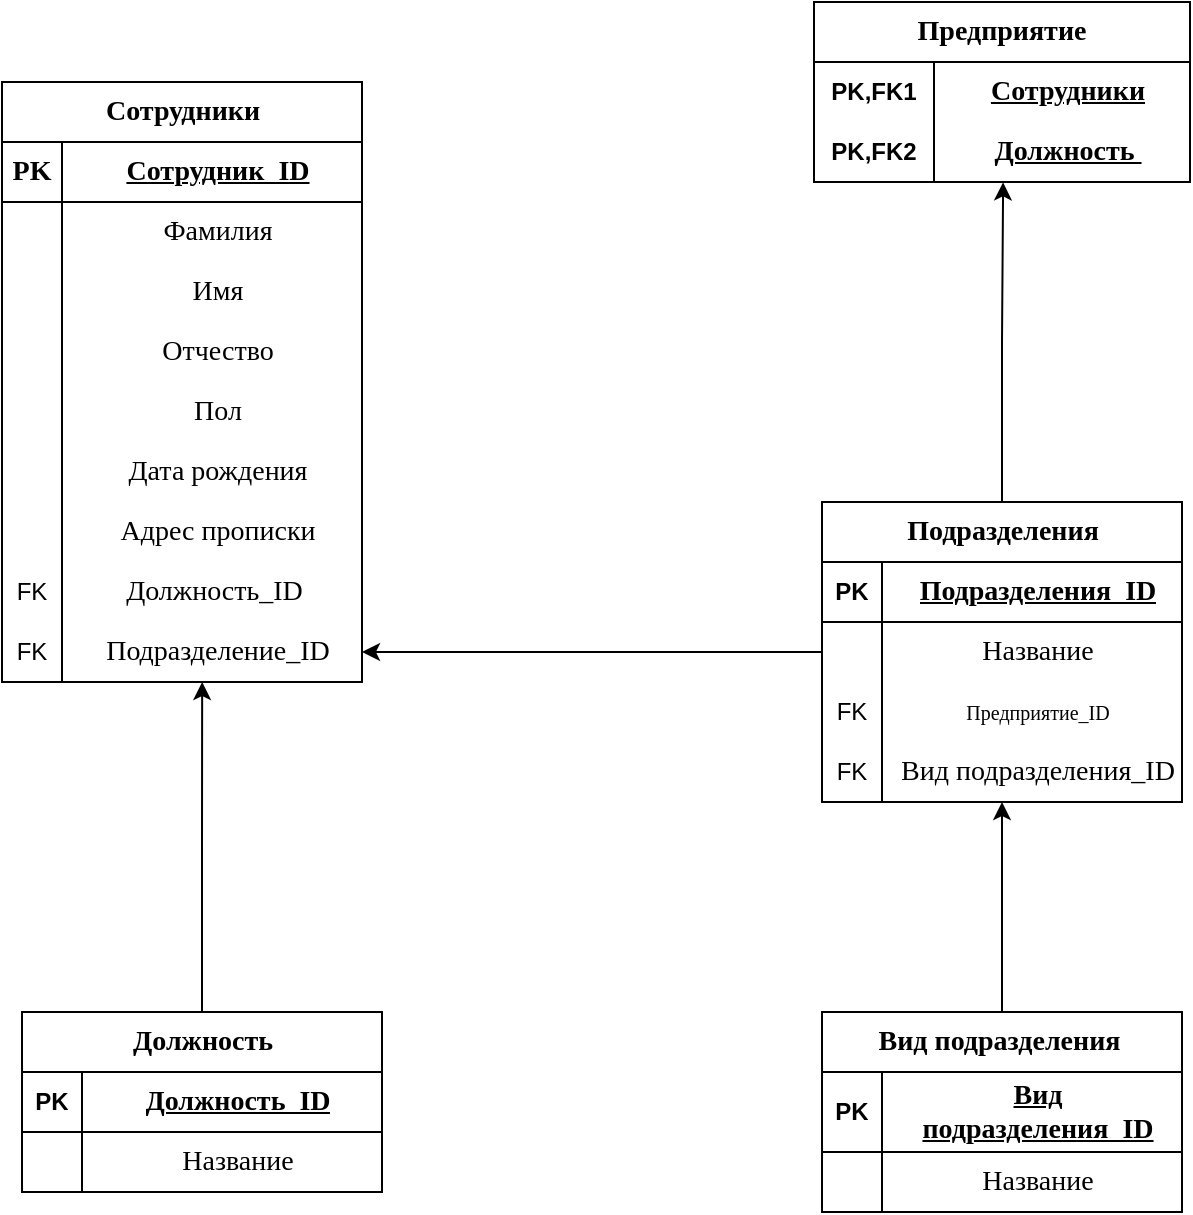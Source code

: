 <mxfile version="21.1.6" type="github">
  <diagram id="C5RBs43oDa-KdzZeNtuy" name="Page-1">
    <mxGraphModel dx="1247" dy="692" grid="1" gridSize="10" guides="1" tooltips="1" connect="1" arrows="1" fold="1" page="1" pageScale="1" pageWidth="827" pageHeight="1169" math="0" shadow="0">
      <root>
        <mxCell id="WIyWlLk6GJQsqaUBKTNV-0" />
        <mxCell id="WIyWlLk6GJQsqaUBKTNV-1" parent="WIyWlLk6GJQsqaUBKTNV-0" />
        <object label="&lt;font style=&quot;font-size: 14px;&quot; face=&quot;Times New Roman&quot;&gt;Сотрудники&lt;/font&gt;" id="IDUnnM78CT6pr3FZObke-13">
          <mxCell style="shape=table;startSize=30;container=1;collapsible=1;childLayout=tableLayout;fixedRows=1;rowLines=0;fontStyle=1;align=center;resizeLast=1;html=1;" vertex="1" parent="WIyWlLk6GJQsqaUBKTNV-1">
            <mxGeometry y="230" width="180" height="300" as="geometry">
              <mxRectangle width="120" height="30" as="alternateBounds" />
            </mxGeometry>
          </mxCell>
        </object>
        <mxCell id="IDUnnM78CT6pr3FZObke-14" value="" style="shape=tableRow;horizontal=0;startSize=0;swimlaneHead=0;swimlaneBody=0;fillColor=none;collapsible=0;dropTarget=0;points=[[0,0.5],[1,0.5]];portConstraint=eastwest;top=0;left=0;right=0;bottom=1;" vertex="1" parent="IDUnnM78CT6pr3FZObke-13">
          <mxGeometry y="30" width="180" height="30" as="geometry" />
        </mxCell>
        <mxCell id="IDUnnM78CT6pr3FZObke-15" value="&lt;font style=&quot;font-size: 14px;&quot; face=&quot;Times New Roman&quot;&gt;PK&lt;/font&gt;" style="shape=partialRectangle;connectable=0;fillColor=none;top=0;left=0;bottom=0;right=0;fontStyle=1;overflow=hidden;whiteSpace=wrap;html=1;" vertex="1" parent="IDUnnM78CT6pr3FZObke-14">
          <mxGeometry width="30" height="30" as="geometry">
            <mxRectangle width="30" height="30" as="alternateBounds" />
          </mxGeometry>
        </mxCell>
        <mxCell id="IDUnnM78CT6pr3FZObke-16" value="&lt;font style=&quot;font-size: 14px;&quot; face=&quot;Times New Roman&quot;&gt;Сотрудник_ID&lt;/font&gt;" style="shape=partialRectangle;connectable=0;fillColor=none;top=0;left=0;bottom=0;right=0;align=center;spacingLeft=6;fontStyle=5;overflow=hidden;whiteSpace=wrap;html=1;" vertex="1" parent="IDUnnM78CT6pr3FZObke-14">
          <mxGeometry x="30" width="150" height="30" as="geometry">
            <mxRectangle width="150" height="30" as="alternateBounds" />
          </mxGeometry>
        </mxCell>
        <mxCell id="IDUnnM78CT6pr3FZObke-17" value="" style="shape=tableRow;horizontal=0;startSize=0;swimlaneHead=0;swimlaneBody=0;fillColor=none;collapsible=0;dropTarget=0;points=[[0,0.5],[1,0.5]];portConstraint=eastwest;top=0;left=0;right=0;bottom=0;" vertex="1" parent="IDUnnM78CT6pr3FZObke-13">
          <mxGeometry y="60" width="180" height="30" as="geometry" />
        </mxCell>
        <mxCell id="IDUnnM78CT6pr3FZObke-18" value="" style="shape=partialRectangle;connectable=0;fillColor=none;top=0;left=0;bottom=0;right=0;editable=1;overflow=hidden;whiteSpace=wrap;html=1;" vertex="1" parent="IDUnnM78CT6pr3FZObke-17">
          <mxGeometry width="30" height="30" as="geometry">
            <mxRectangle width="30" height="30" as="alternateBounds" />
          </mxGeometry>
        </mxCell>
        <mxCell id="IDUnnM78CT6pr3FZObke-19" value="&lt;div style=&quot;&quot;&gt;&lt;font face=&quot;Times New Roman&quot;&gt;&lt;span style=&quot;font-size: 14px; background-color: initial;&quot;&gt;Фамилия&lt;/span&gt;&lt;/font&gt;&lt;/div&gt;" style="shape=partialRectangle;connectable=0;fillColor=none;top=0;left=0;bottom=0;right=0;align=center;spacingLeft=6;overflow=hidden;whiteSpace=wrap;html=1;" vertex="1" parent="IDUnnM78CT6pr3FZObke-17">
          <mxGeometry x="30" width="150" height="30" as="geometry">
            <mxRectangle width="150" height="30" as="alternateBounds" />
          </mxGeometry>
        </mxCell>
        <mxCell id="IDUnnM78CT6pr3FZObke-20" value="" style="shape=tableRow;horizontal=0;startSize=0;swimlaneHead=0;swimlaneBody=0;fillColor=none;collapsible=0;dropTarget=0;points=[[0,0.5],[1,0.5]];portConstraint=eastwest;top=0;left=0;right=0;bottom=0;" vertex="1" parent="IDUnnM78CT6pr3FZObke-13">
          <mxGeometry y="90" width="180" height="30" as="geometry" />
        </mxCell>
        <mxCell id="IDUnnM78CT6pr3FZObke-21" value="" style="shape=partialRectangle;connectable=0;fillColor=none;top=0;left=0;bottom=0;right=0;editable=1;overflow=hidden;whiteSpace=wrap;html=1;" vertex="1" parent="IDUnnM78CT6pr3FZObke-20">
          <mxGeometry width="30" height="30" as="geometry">
            <mxRectangle width="30" height="30" as="alternateBounds" />
          </mxGeometry>
        </mxCell>
        <mxCell id="IDUnnM78CT6pr3FZObke-22" value="&lt;font style=&quot;font-size: 14px;&quot; face=&quot;Times New Roman&quot;&gt;Имя&lt;/font&gt;" style="shape=partialRectangle;connectable=0;fillColor=none;top=0;left=0;bottom=0;right=0;align=center;spacingLeft=6;overflow=hidden;whiteSpace=wrap;html=1;" vertex="1" parent="IDUnnM78CT6pr3FZObke-20">
          <mxGeometry x="30" width="150" height="30" as="geometry">
            <mxRectangle width="150" height="30" as="alternateBounds" />
          </mxGeometry>
        </mxCell>
        <mxCell id="IDUnnM78CT6pr3FZObke-23" value="" style="shape=tableRow;horizontal=0;startSize=0;swimlaneHead=0;swimlaneBody=0;fillColor=none;collapsible=0;dropTarget=0;points=[[0,0.5],[1,0.5]];portConstraint=eastwest;top=0;left=0;right=0;bottom=0;" vertex="1" parent="IDUnnM78CT6pr3FZObke-13">
          <mxGeometry y="120" width="180" height="30" as="geometry" />
        </mxCell>
        <mxCell id="IDUnnM78CT6pr3FZObke-24" value="" style="shape=partialRectangle;connectable=0;fillColor=none;top=0;left=0;bottom=0;right=0;editable=1;overflow=hidden;whiteSpace=wrap;html=1;" vertex="1" parent="IDUnnM78CT6pr3FZObke-23">
          <mxGeometry width="30" height="30" as="geometry">
            <mxRectangle width="30" height="30" as="alternateBounds" />
          </mxGeometry>
        </mxCell>
        <mxCell id="IDUnnM78CT6pr3FZObke-25" value="&lt;font style=&quot;font-size: 14px;&quot; face=&quot;Times New Roman&quot;&gt;Отчество&lt;/font&gt;" style="shape=partialRectangle;connectable=0;fillColor=none;top=0;left=0;bottom=0;right=0;align=center;spacingLeft=6;overflow=hidden;whiteSpace=wrap;html=1;" vertex="1" parent="IDUnnM78CT6pr3FZObke-23">
          <mxGeometry x="30" width="150" height="30" as="geometry">
            <mxRectangle width="150" height="30" as="alternateBounds" />
          </mxGeometry>
        </mxCell>
        <mxCell id="IDUnnM78CT6pr3FZObke-27" style="shape=tableRow;horizontal=0;startSize=0;swimlaneHead=0;swimlaneBody=0;fillColor=none;collapsible=0;dropTarget=0;points=[[0,0.5],[1,0.5]];portConstraint=eastwest;top=0;left=0;right=0;bottom=0;" vertex="1" parent="IDUnnM78CT6pr3FZObke-13">
          <mxGeometry y="150" width="180" height="30" as="geometry" />
        </mxCell>
        <mxCell id="IDUnnM78CT6pr3FZObke-28" style="shape=partialRectangle;connectable=0;fillColor=none;top=0;left=0;bottom=0;right=0;editable=1;overflow=hidden;whiteSpace=wrap;html=1;" vertex="1" parent="IDUnnM78CT6pr3FZObke-27">
          <mxGeometry width="30" height="30" as="geometry">
            <mxRectangle width="30" height="30" as="alternateBounds" />
          </mxGeometry>
        </mxCell>
        <mxCell id="IDUnnM78CT6pr3FZObke-29" value="&lt;font style=&quot;font-size: 14px;&quot; face=&quot;Times New Roman&quot;&gt;Пол&lt;/font&gt;" style="shape=partialRectangle;connectable=0;fillColor=none;top=0;left=0;bottom=0;right=0;align=center;spacingLeft=6;overflow=hidden;whiteSpace=wrap;html=1;" vertex="1" parent="IDUnnM78CT6pr3FZObke-27">
          <mxGeometry x="30" width="150" height="30" as="geometry">
            <mxRectangle width="150" height="30" as="alternateBounds" />
          </mxGeometry>
        </mxCell>
        <mxCell id="IDUnnM78CT6pr3FZObke-30" style="shape=tableRow;horizontal=0;startSize=0;swimlaneHead=0;swimlaneBody=0;fillColor=none;collapsible=0;dropTarget=0;points=[[0,0.5],[1,0.5]];portConstraint=eastwest;top=0;left=0;right=0;bottom=0;" vertex="1" parent="IDUnnM78CT6pr3FZObke-13">
          <mxGeometry y="180" width="180" height="30" as="geometry" />
        </mxCell>
        <mxCell id="IDUnnM78CT6pr3FZObke-31" style="shape=partialRectangle;connectable=0;fillColor=none;top=0;left=0;bottom=0;right=0;editable=1;overflow=hidden;whiteSpace=wrap;html=1;" vertex="1" parent="IDUnnM78CT6pr3FZObke-30">
          <mxGeometry width="30" height="30" as="geometry">
            <mxRectangle width="30" height="30" as="alternateBounds" />
          </mxGeometry>
        </mxCell>
        <mxCell id="IDUnnM78CT6pr3FZObke-32" value="&lt;font style=&quot;font-size: 14px;&quot; face=&quot;Times New Roman&quot;&gt;Дата рождения&lt;/font&gt;" style="shape=partialRectangle;connectable=0;fillColor=none;top=0;left=0;bottom=0;right=0;align=center;spacingLeft=6;overflow=hidden;whiteSpace=wrap;html=1;" vertex="1" parent="IDUnnM78CT6pr3FZObke-30">
          <mxGeometry x="30" width="150" height="30" as="geometry">
            <mxRectangle width="150" height="30" as="alternateBounds" />
          </mxGeometry>
        </mxCell>
        <mxCell id="IDUnnM78CT6pr3FZObke-33" style="shape=tableRow;horizontal=0;startSize=0;swimlaneHead=0;swimlaneBody=0;fillColor=none;collapsible=0;dropTarget=0;points=[[0,0.5],[1,0.5]];portConstraint=eastwest;top=0;left=0;right=0;bottom=0;" vertex="1" parent="IDUnnM78CT6pr3FZObke-13">
          <mxGeometry y="210" width="180" height="30" as="geometry" />
        </mxCell>
        <mxCell id="IDUnnM78CT6pr3FZObke-34" style="shape=partialRectangle;connectable=0;fillColor=none;top=0;left=0;bottom=0;right=0;editable=1;overflow=hidden;whiteSpace=wrap;html=1;" vertex="1" parent="IDUnnM78CT6pr3FZObke-33">
          <mxGeometry width="30" height="30" as="geometry">
            <mxRectangle width="30" height="30" as="alternateBounds" />
          </mxGeometry>
        </mxCell>
        <mxCell id="IDUnnM78CT6pr3FZObke-35" value="&lt;font style=&quot;font-size: 14px;&quot; face=&quot;Times New Roman&quot;&gt;Адрес прописки&lt;/font&gt;" style="shape=partialRectangle;connectable=0;fillColor=none;top=0;left=0;bottom=0;right=0;align=center;spacingLeft=6;overflow=hidden;whiteSpace=wrap;html=1;" vertex="1" parent="IDUnnM78CT6pr3FZObke-33">
          <mxGeometry x="30" width="150" height="30" as="geometry">
            <mxRectangle width="150" height="30" as="alternateBounds" />
          </mxGeometry>
        </mxCell>
        <mxCell id="IDUnnM78CT6pr3FZObke-36" style="shape=tableRow;horizontal=0;startSize=0;swimlaneHead=0;swimlaneBody=0;fillColor=none;collapsible=0;dropTarget=0;points=[[0,0.5],[1,0.5]];portConstraint=eastwest;top=0;left=0;right=0;bottom=0;" vertex="1" parent="IDUnnM78CT6pr3FZObke-13">
          <mxGeometry y="240" width="180" height="30" as="geometry" />
        </mxCell>
        <mxCell id="IDUnnM78CT6pr3FZObke-37" value="FK" style="shape=partialRectangle;connectable=0;fillColor=none;top=0;left=0;bottom=0;right=0;editable=1;overflow=hidden;whiteSpace=wrap;html=1;" vertex="1" parent="IDUnnM78CT6pr3FZObke-36">
          <mxGeometry width="30" height="30" as="geometry">
            <mxRectangle width="30" height="30" as="alternateBounds" />
          </mxGeometry>
        </mxCell>
        <mxCell id="IDUnnM78CT6pr3FZObke-38" value="&lt;font style=&quot;font-size: 14px;&quot; face=&quot;Times New Roman&quot;&gt;Должность_ID&amp;nbsp;&lt;/font&gt;" style="shape=partialRectangle;connectable=0;fillColor=none;top=0;left=0;bottom=0;right=0;align=center;spacingLeft=6;overflow=hidden;whiteSpace=wrap;html=1;" vertex="1" parent="IDUnnM78CT6pr3FZObke-36">
          <mxGeometry x="30" width="150" height="30" as="geometry">
            <mxRectangle width="150" height="30" as="alternateBounds" />
          </mxGeometry>
        </mxCell>
        <mxCell id="IDUnnM78CT6pr3FZObke-39" style="shape=tableRow;horizontal=0;startSize=0;swimlaneHead=0;swimlaneBody=0;fillColor=none;collapsible=0;dropTarget=0;points=[[0,0.5],[1,0.5]];portConstraint=eastwest;top=0;left=0;right=0;bottom=0;" vertex="1" parent="IDUnnM78CT6pr3FZObke-13">
          <mxGeometry y="270" width="180" height="30" as="geometry" />
        </mxCell>
        <mxCell id="IDUnnM78CT6pr3FZObke-40" value="FK" style="shape=partialRectangle;connectable=0;fillColor=none;top=0;left=0;bottom=0;right=0;editable=1;overflow=hidden;whiteSpace=wrap;html=1;" vertex="1" parent="IDUnnM78CT6pr3FZObke-39">
          <mxGeometry width="30" height="30" as="geometry">
            <mxRectangle width="30" height="30" as="alternateBounds" />
          </mxGeometry>
        </mxCell>
        <mxCell id="IDUnnM78CT6pr3FZObke-41" value="&lt;font style=&quot;font-size: 14px;&quot; face=&quot;Times New Roman&quot;&gt;Подразделение_ID&lt;/font&gt;" style="shape=partialRectangle;connectable=0;fillColor=none;top=0;left=0;bottom=0;right=0;align=center;spacingLeft=6;overflow=hidden;whiteSpace=wrap;html=1;" vertex="1" parent="IDUnnM78CT6pr3FZObke-39">
          <mxGeometry x="30" width="150" height="30" as="geometry">
            <mxRectangle width="150" height="30" as="alternateBounds" />
          </mxGeometry>
        </mxCell>
        <mxCell id="IDUnnM78CT6pr3FZObke-150" style="edgeStyle=orthogonalEdgeStyle;rounded=0;orthogonalLoop=1;jettySize=auto;html=1;entryX=1;entryY=0.5;entryDx=0;entryDy=0;" edge="1" parent="WIyWlLk6GJQsqaUBKTNV-1" source="IDUnnM78CT6pr3FZObke-82" target="IDUnnM78CT6pr3FZObke-39">
          <mxGeometry relative="1" as="geometry" />
        </mxCell>
        <mxCell id="IDUnnM78CT6pr3FZObke-178" style="edgeStyle=orthogonalEdgeStyle;rounded=0;orthogonalLoop=1;jettySize=auto;html=1;entryX=0.503;entryY=1.006;entryDx=0;entryDy=0;entryPerimeter=0;" edge="1" parent="WIyWlLk6GJQsqaUBKTNV-1" source="IDUnnM78CT6pr3FZObke-82" target="IDUnnM78CT6pr3FZObke-156">
          <mxGeometry relative="1" as="geometry" />
        </mxCell>
        <mxCell id="IDUnnM78CT6pr3FZObke-82" value="&lt;font style=&quot;font-size: 14px;&quot; face=&quot;Times New Roman&quot;&gt;Подразделения&lt;/font&gt;" style="shape=table;startSize=30;container=1;collapsible=1;childLayout=tableLayout;fixedRows=1;rowLines=0;fontStyle=1;align=center;resizeLast=1;html=1;" vertex="1" parent="WIyWlLk6GJQsqaUBKTNV-1">
          <mxGeometry x="410" y="440" width="180" height="150" as="geometry" />
        </mxCell>
        <mxCell id="IDUnnM78CT6pr3FZObke-83" value="" style="shape=tableRow;horizontal=0;startSize=0;swimlaneHead=0;swimlaneBody=0;fillColor=none;collapsible=0;dropTarget=0;points=[[0,0.5],[1,0.5]];portConstraint=eastwest;top=0;left=0;right=0;bottom=1;" vertex="1" parent="IDUnnM78CT6pr3FZObke-82">
          <mxGeometry y="30" width="180" height="30" as="geometry" />
        </mxCell>
        <mxCell id="IDUnnM78CT6pr3FZObke-84" value="PK" style="shape=partialRectangle;connectable=0;fillColor=none;top=0;left=0;bottom=0;right=0;fontStyle=1;overflow=hidden;whiteSpace=wrap;html=1;" vertex="1" parent="IDUnnM78CT6pr3FZObke-83">
          <mxGeometry width="30" height="30" as="geometry">
            <mxRectangle width="30" height="30" as="alternateBounds" />
          </mxGeometry>
        </mxCell>
        <mxCell id="IDUnnM78CT6pr3FZObke-85" value="&lt;font style=&quot;font-size: 14px;&quot; face=&quot;Times New Roman&quot;&gt;Подразделения_ID&lt;/font&gt;" style="shape=partialRectangle;connectable=0;fillColor=none;top=0;left=0;bottom=0;right=0;align=center;spacingLeft=6;fontStyle=5;overflow=hidden;whiteSpace=wrap;html=1;" vertex="1" parent="IDUnnM78CT6pr3FZObke-83">
          <mxGeometry x="30" width="150" height="30" as="geometry">
            <mxRectangle width="150" height="30" as="alternateBounds" />
          </mxGeometry>
        </mxCell>
        <mxCell id="IDUnnM78CT6pr3FZObke-86" value="" style="shape=tableRow;horizontal=0;startSize=0;swimlaneHead=0;swimlaneBody=0;fillColor=none;collapsible=0;dropTarget=0;points=[[0,0.5],[1,0.5]];portConstraint=eastwest;top=0;left=0;right=0;bottom=0;" vertex="1" parent="IDUnnM78CT6pr3FZObke-82">
          <mxGeometry y="60" width="180" height="30" as="geometry" />
        </mxCell>
        <mxCell id="IDUnnM78CT6pr3FZObke-87" value="" style="shape=partialRectangle;connectable=0;fillColor=none;top=0;left=0;bottom=0;right=0;editable=1;overflow=hidden;whiteSpace=wrap;html=1;" vertex="1" parent="IDUnnM78CT6pr3FZObke-86">
          <mxGeometry width="30" height="30" as="geometry">
            <mxRectangle width="30" height="30" as="alternateBounds" />
          </mxGeometry>
        </mxCell>
        <mxCell id="IDUnnM78CT6pr3FZObke-88" value="&lt;font style=&quot;font-size: 14px;&quot; face=&quot;Times New Roman&quot;&gt;Название&lt;/font&gt;" style="shape=partialRectangle;connectable=0;fillColor=none;top=0;left=0;bottom=0;right=0;align=center;spacingLeft=6;overflow=hidden;whiteSpace=wrap;html=1;" vertex="1" parent="IDUnnM78CT6pr3FZObke-86">
          <mxGeometry x="30" width="150" height="30" as="geometry">
            <mxRectangle width="150" height="30" as="alternateBounds" />
          </mxGeometry>
        </mxCell>
        <mxCell id="IDUnnM78CT6pr3FZObke-175" style="shape=tableRow;horizontal=0;startSize=0;swimlaneHead=0;swimlaneBody=0;fillColor=none;collapsible=0;dropTarget=0;points=[[0,0.5],[1,0.5]];portConstraint=eastwest;top=0;left=0;right=0;bottom=0;" vertex="1" parent="IDUnnM78CT6pr3FZObke-82">
          <mxGeometry y="90" width="180" height="30" as="geometry" />
        </mxCell>
        <mxCell id="IDUnnM78CT6pr3FZObke-176" value="FK" style="shape=partialRectangle;connectable=0;fillColor=none;top=0;left=0;bottom=0;right=0;editable=1;overflow=hidden;whiteSpace=wrap;html=1;" vertex="1" parent="IDUnnM78CT6pr3FZObke-175">
          <mxGeometry width="30" height="30" as="geometry">
            <mxRectangle width="30" height="30" as="alternateBounds" />
          </mxGeometry>
        </mxCell>
        <mxCell id="IDUnnM78CT6pr3FZObke-177" value="&lt;font size=&quot;1&quot; face=&quot;Times New Roman&quot;&gt;Предприятие_ID&lt;/font&gt;" style="shape=partialRectangle;connectable=0;fillColor=none;top=0;left=0;bottom=0;right=0;align=center;spacingLeft=6;overflow=hidden;whiteSpace=wrap;html=1;" vertex="1" parent="IDUnnM78CT6pr3FZObke-175">
          <mxGeometry x="30" width="150" height="30" as="geometry">
            <mxRectangle width="150" height="30" as="alternateBounds" />
          </mxGeometry>
        </mxCell>
        <mxCell id="IDUnnM78CT6pr3FZObke-89" style="shape=tableRow;horizontal=0;startSize=0;swimlaneHead=0;swimlaneBody=0;fillColor=none;collapsible=0;dropTarget=0;points=[[0,0.5],[1,0.5]];portConstraint=eastwest;top=0;left=0;right=0;bottom=0;" vertex="1" parent="IDUnnM78CT6pr3FZObke-82">
          <mxGeometry y="120" width="180" height="30" as="geometry" />
        </mxCell>
        <mxCell id="IDUnnM78CT6pr3FZObke-90" value="FK" style="shape=partialRectangle;connectable=0;fillColor=none;top=0;left=0;bottom=0;right=0;editable=1;overflow=hidden;whiteSpace=wrap;html=1;" vertex="1" parent="IDUnnM78CT6pr3FZObke-89">
          <mxGeometry width="30" height="30" as="geometry">
            <mxRectangle width="30" height="30" as="alternateBounds" />
          </mxGeometry>
        </mxCell>
        <mxCell id="IDUnnM78CT6pr3FZObke-91" value="&lt;font face=&quot;Times New Roman&quot;&gt;&lt;span style=&quot;font-size: 14px;&quot;&gt;Вид подразделения_ID&lt;/span&gt;&lt;/font&gt;" style="shape=partialRectangle;connectable=0;fillColor=none;top=0;left=0;bottom=0;right=0;align=center;spacingLeft=6;overflow=hidden;whiteSpace=wrap;html=1;" vertex="1" parent="IDUnnM78CT6pr3FZObke-89">
          <mxGeometry x="30" width="150" height="30" as="geometry">
            <mxRectangle width="150" height="30" as="alternateBounds" />
          </mxGeometry>
        </mxCell>
        <mxCell id="IDUnnM78CT6pr3FZObke-128" style="edgeStyle=orthogonalEdgeStyle;rounded=0;orthogonalLoop=1;jettySize=auto;html=1;exitX=0.5;exitY=0;exitDx=0;exitDy=0;entryX=0.5;entryY=1;entryDx=0;entryDy=0;entryPerimeter=0;" edge="1" parent="WIyWlLk6GJQsqaUBKTNV-1" source="IDUnnM78CT6pr3FZObke-106" target="IDUnnM78CT6pr3FZObke-89">
          <mxGeometry relative="1" as="geometry" />
        </mxCell>
        <mxCell id="IDUnnM78CT6pr3FZObke-106" value="&lt;font style=&quot;font-size: 14px;&quot; face=&quot;Times New Roman&quot;&gt;Вид подразделения&lt;span style=&quot;white-space: pre;&quot;&gt;	&lt;/span&gt;&lt;/font&gt;" style="shape=table;startSize=30;container=1;collapsible=1;childLayout=tableLayout;fixedRows=1;rowLines=0;fontStyle=1;align=center;resizeLast=1;html=1;" vertex="1" parent="WIyWlLk6GJQsqaUBKTNV-1">
          <mxGeometry x="410" y="695" width="180" height="100" as="geometry" />
        </mxCell>
        <mxCell id="IDUnnM78CT6pr3FZObke-107" value="" style="shape=tableRow;horizontal=0;startSize=0;swimlaneHead=0;swimlaneBody=0;fillColor=none;collapsible=0;dropTarget=0;points=[[0,0.5],[1,0.5]];portConstraint=eastwest;top=0;left=0;right=0;bottom=1;" vertex="1" parent="IDUnnM78CT6pr3FZObke-106">
          <mxGeometry y="30" width="180" height="40" as="geometry" />
        </mxCell>
        <mxCell id="IDUnnM78CT6pr3FZObke-108" value="PK" style="shape=partialRectangle;connectable=0;fillColor=none;top=0;left=0;bottom=0;right=0;fontStyle=1;overflow=hidden;whiteSpace=wrap;html=1;" vertex="1" parent="IDUnnM78CT6pr3FZObke-107">
          <mxGeometry width="30" height="40" as="geometry">
            <mxRectangle width="30" height="40" as="alternateBounds" />
          </mxGeometry>
        </mxCell>
        <mxCell id="IDUnnM78CT6pr3FZObke-109" value="&lt;font style=&quot;font-size: 14px;&quot; face=&quot;Times New Roman&quot;&gt;Вид подразделения_ID&lt;/font&gt;" style="shape=partialRectangle;connectable=0;fillColor=none;top=0;left=0;bottom=0;right=0;align=center;spacingLeft=6;fontStyle=5;overflow=hidden;whiteSpace=wrap;html=1;" vertex="1" parent="IDUnnM78CT6pr3FZObke-107">
          <mxGeometry x="30" width="150" height="40" as="geometry">
            <mxRectangle width="150" height="40" as="alternateBounds" />
          </mxGeometry>
        </mxCell>
        <mxCell id="IDUnnM78CT6pr3FZObke-110" value="" style="shape=tableRow;horizontal=0;startSize=0;swimlaneHead=0;swimlaneBody=0;fillColor=none;collapsible=0;dropTarget=0;points=[[0,0.5],[1,0.5]];portConstraint=eastwest;top=0;left=0;right=0;bottom=0;" vertex="1" parent="IDUnnM78CT6pr3FZObke-106">
          <mxGeometry y="70" width="180" height="30" as="geometry" />
        </mxCell>
        <mxCell id="IDUnnM78CT6pr3FZObke-111" value="" style="shape=partialRectangle;connectable=0;fillColor=none;top=0;left=0;bottom=0;right=0;editable=1;overflow=hidden;whiteSpace=wrap;html=1;" vertex="1" parent="IDUnnM78CT6pr3FZObke-110">
          <mxGeometry width="30" height="30" as="geometry">
            <mxRectangle width="30" height="30" as="alternateBounds" />
          </mxGeometry>
        </mxCell>
        <mxCell id="IDUnnM78CT6pr3FZObke-112" value="&lt;font style=&quot;font-size: 14px;&quot; face=&quot;Times New Roman&quot;&gt;Название&lt;/font&gt;" style="shape=partialRectangle;connectable=0;fillColor=none;top=0;left=0;bottom=0;right=0;align=center;spacingLeft=6;overflow=hidden;whiteSpace=wrap;html=1;" vertex="1" parent="IDUnnM78CT6pr3FZObke-110">
          <mxGeometry x="30" width="150" height="30" as="geometry">
            <mxRectangle width="150" height="30" as="alternateBounds" />
          </mxGeometry>
        </mxCell>
        <mxCell id="IDUnnM78CT6pr3FZObke-149" style="edgeStyle=orthogonalEdgeStyle;rounded=0;orthogonalLoop=1;jettySize=auto;html=1;entryX=0.556;entryY=1;entryDx=0;entryDy=0;entryPerimeter=0;" edge="1" parent="WIyWlLk6GJQsqaUBKTNV-1" source="IDUnnM78CT6pr3FZObke-119" target="IDUnnM78CT6pr3FZObke-39">
          <mxGeometry relative="1" as="geometry" />
        </mxCell>
        <mxCell id="IDUnnM78CT6pr3FZObke-119" value="&lt;font face=&quot;Times New Roman&quot;&gt;&lt;span style=&quot;font-size: 14px;&quot;&gt;Должность&lt;/span&gt;&lt;/font&gt;" style="shape=table;startSize=30;container=1;collapsible=1;childLayout=tableLayout;fixedRows=1;rowLines=0;fontStyle=1;align=center;resizeLast=1;html=1;" vertex="1" parent="WIyWlLk6GJQsqaUBKTNV-1">
          <mxGeometry x="10" y="695" width="180" height="90" as="geometry" />
        </mxCell>
        <mxCell id="IDUnnM78CT6pr3FZObke-120" value="" style="shape=tableRow;horizontal=0;startSize=0;swimlaneHead=0;swimlaneBody=0;fillColor=none;collapsible=0;dropTarget=0;points=[[0,0.5],[1,0.5]];portConstraint=eastwest;top=0;left=0;right=0;bottom=1;" vertex="1" parent="IDUnnM78CT6pr3FZObke-119">
          <mxGeometry y="30" width="180" height="30" as="geometry" />
        </mxCell>
        <mxCell id="IDUnnM78CT6pr3FZObke-121" value="PK" style="shape=partialRectangle;connectable=0;fillColor=none;top=0;left=0;bottom=0;right=0;fontStyle=1;overflow=hidden;whiteSpace=wrap;html=1;" vertex="1" parent="IDUnnM78CT6pr3FZObke-120">
          <mxGeometry width="30" height="30" as="geometry">
            <mxRectangle width="30" height="30" as="alternateBounds" />
          </mxGeometry>
        </mxCell>
        <mxCell id="IDUnnM78CT6pr3FZObke-122" value="&lt;font style=&quot;font-size: 14px;&quot; face=&quot;Times New Roman&quot;&gt;Должность_ID&lt;/font&gt;" style="shape=partialRectangle;connectable=0;fillColor=none;top=0;left=0;bottom=0;right=0;align=center;spacingLeft=6;fontStyle=5;overflow=hidden;whiteSpace=wrap;html=1;" vertex="1" parent="IDUnnM78CT6pr3FZObke-120">
          <mxGeometry x="30" width="150" height="30" as="geometry">
            <mxRectangle width="150" height="30" as="alternateBounds" />
          </mxGeometry>
        </mxCell>
        <mxCell id="IDUnnM78CT6pr3FZObke-123" value="" style="shape=tableRow;horizontal=0;startSize=0;swimlaneHead=0;swimlaneBody=0;fillColor=none;collapsible=0;dropTarget=0;points=[[0,0.5],[1,0.5]];portConstraint=eastwest;top=0;left=0;right=0;bottom=0;" vertex="1" parent="IDUnnM78CT6pr3FZObke-119">
          <mxGeometry y="60" width="180" height="30" as="geometry" />
        </mxCell>
        <mxCell id="IDUnnM78CT6pr3FZObke-124" value="" style="shape=partialRectangle;connectable=0;fillColor=none;top=0;left=0;bottom=0;right=0;editable=1;overflow=hidden;whiteSpace=wrap;html=1;" vertex="1" parent="IDUnnM78CT6pr3FZObke-123">
          <mxGeometry width="30" height="30" as="geometry">
            <mxRectangle width="30" height="30" as="alternateBounds" />
          </mxGeometry>
        </mxCell>
        <mxCell id="IDUnnM78CT6pr3FZObke-125" value="&lt;font style=&quot;font-size: 14px;&quot; face=&quot;Times New Roman&quot;&gt;Название&lt;/font&gt;" style="shape=partialRectangle;connectable=0;fillColor=none;top=0;left=0;bottom=0;right=0;align=center;spacingLeft=6;overflow=hidden;whiteSpace=wrap;html=1;" vertex="1" parent="IDUnnM78CT6pr3FZObke-123">
          <mxGeometry x="30" width="150" height="30" as="geometry">
            <mxRectangle width="150" height="30" as="alternateBounds" />
          </mxGeometry>
        </mxCell>
        <mxCell id="IDUnnM78CT6pr3FZObke-152" value="&lt;font face=&quot;Times New Roman&quot;&gt;&lt;span style=&quot;font-size: 14px;&quot;&gt;Предприятие&lt;/span&gt;&lt;/font&gt;" style="shape=table;startSize=30;container=1;collapsible=1;childLayout=tableLayout;fixedRows=1;rowLines=0;fontStyle=1;align=center;resizeLast=1;html=1;whiteSpace=wrap;" vertex="1" parent="WIyWlLk6GJQsqaUBKTNV-1">
          <mxGeometry x="406" y="190" width="188" height="90" as="geometry" />
        </mxCell>
        <mxCell id="IDUnnM78CT6pr3FZObke-153" value="" style="shape=tableRow;horizontal=0;startSize=0;swimlaneHead=0;swimlaneBody=0;fillColor=none;collapsible=0;dropTarget=0;points=[[0,0.5],[1,0.5]];portConstraint=eastwest;top=0;left=0;right=0;bottom=0;html=1;" vertex="1" parent="IDUnnM78CT6pr3FZObke-152">
          <mxGeometry y="30" width="188" height="30" as="geometry" />
        </mxCell>
        <mxCell id="IDUnnM78CT6pr3FZObke-154" value="PK,FK1" style="shape=partialRectangle;connectable=0;fillColor=none;top=0;left=0;bottom=0;right=0;fontStyle=1;overflow=hidden;html=1;whiteSpace=wrap;" vertex="1" parent="IDUnnM78CT6pr3FZObke-153">
          <mxGeometry width="60" height="30" as="geometry">
            <mxRectangle width="60" height="30" as="alternateBounds" />
          </mxGeometry>
        </mxCell>
        <mxCell id="IDUnnM78CT6pr3FZObke-155" value="&lt;font face=&quot;Times New Roman&quot;&gt;&lt;span style=&quot;font-size: 14px;&quot;&gt;Сотрудники&lt;/span&gt;&lt;/font&gt;" style="shape=partialRectangle;connectable=0;fillColor=none;top=0;left=0;bottom=0;right=0;align=center;spacingLeft=6;fontStyle=5;overflow=hidden;html=1;whiteSpace=wrap;" vertex="1" parent="IDUnnM78CT6pr3FZObke-153">
          <mxGeometry x="60" width="128" height="30" as="geometry">
            <mxRectangle width="128" height="30" as="alternateBounds" />
          </mxGeometry>
        </mxCell>
        <mxCell id="IDUnnM78CT6pr3FZObke-156" value="" style="shape=tableRow;horizontal=0;startSize=0;swimlaneHead=0;swimlaneBody=0;fillColor=none;collapsible=0;dropTarget=0;points=[[0,0.5],[1,0.5]];portConstraint=eastwest;top=0;left=0;right=0;bottom=1;html=1;" vertex="1" parent="IDUnnM78CT6pr3FZObke-152">
          <mxGeometry y="60" width="188" height="30" as="geometry" />
        </mxCell>
        <mxCell id="IDUnnM78CT6pr3FZObke-157" value="PK,FK2" style="shape=partialRectangle;connectable=0;fillColor=none;top=0;left=0;bottom=0;right=0;fontStyle=1;overflow=hidden;html=1;whiteSpace=wrap;" vertex="1" parent="IDUnnM78CT6pr3FZObke-156">
          <mxGeometry width="60" height="30" as="geometry">
            <mxRectangle width="60" height="30" as="alternateBounds" />
          </mxGeometry>
        </mxCell>
        <mxCell id="IDUnnM78CT6pr3FZObke-158" value="&lt;font style=&quot;font-size: 14px;&quot; face=&quot;Times New Roman&quot;&gt;Должность&amp;nbsp;&lt;/font&gt;" style="shape=partialRectangle;connectable=0;fillColor=none;top=0;left=0;bottom=0;right=0;align=center;spacingLeft=6;fontStyle=5;overflow=hidden;html=1;whiteSpace=wrap;" vertex="1" parent="IDUnnM78CT6pr3FZObke-156">
          <mxGeometry x="60" width="128" height="30" as="geometry">
            <mxRectangle width="128" height="30" as="alternateBounds" />
          </mxGeometry>
        </mxCell>
      </root>
    </mxGraphModel>
  </diagram>
</mxfile>
